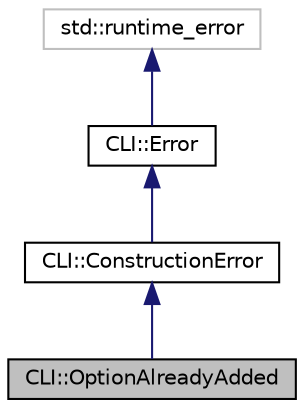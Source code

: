 digraph "CLI::OptionAlreadyAdded"
{
  edge [fontname="Helvetica",fontsize="10",labelfontname="Helvetica",labelfontsize="10"];
  node [fontname="Helvetica",fontsize="10",shape=record];
  Node4 [label="CLI::OptionAlreadyAdded",height=0.2,width=0.4,color="black", fillcolor="grey75", style="filled", fontcolor="black"];
  Node5 -> Node4 [dir="back",color="midnightblue",fontsize="10",style="solid"];
  Node5 [label="CLI::ConstructionError",height=0.2,width=0.4,color="black", fillcolor="white", style="filled",URL="$struct_c_l_i_1_1_construction_error.html",tooltip="Construction errors (not in parsing) "];
  Node6 -> Node5 [dir="back",color="midnightblue",fontsize="10",style="solid"];
  Node6 [label="CLI::Error",height=0.2,width=0.4,color="black", fillcolor="white", style="filled",URL="$struct_c_l_i_1_1_error.html",tooltip="All errors derive from this one. "];
  Node7 -> Node6 [dir="back",color="midnightblue",fontsize="10",style="solid"];
  Node7 [label="std::runtime_error",height=0.2,width=0.4,color="grey75", fillcolor="white", style="filled"];
}
